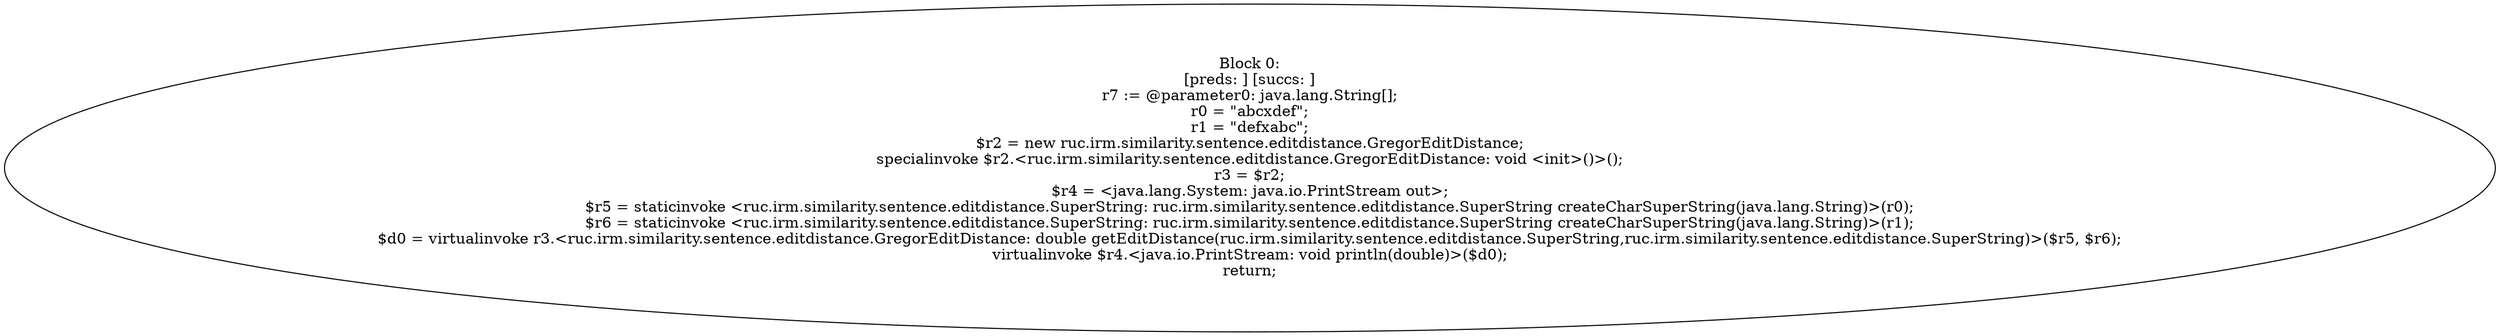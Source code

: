 digraph "unitGraph" {
    "Block 0:
[preds: ] [succs: ]
r7 := @parameter0: java.lang.String[];
r0 = \"abcxdef\";
r1 = \"defxabc\";
$r2 = new ruc.irm.similarity.sentence.editdistance.GregorEditDistance;
specialinvoke $r2.<ruc.irm.similarity.sentence.editdistance.GregorEditDistance: void <init>()>();
r3 = $r2;
$r4 = <java.lang.System: java.io.PrintStream out>;
$r5 = staticinvoke <ruc.irm.similarity.sentence.editdistance.SuperString: ruc.irm.similarity.sentence.editdistance.SuperString createCharSuperString(java.lang.String)>(r0);
$r6 = staticinvoke <ruc.irm.similarity.sentence.editdistance.SuperString: ruc.irm.similarity.sentence.editdistance.SuperString createCharSuperString(java.lang.String)>(r1);
$d0 = virtualinvoke r3.<ruc.irm.similarity.sentence.editdistance.GregorEditDistance: double getEditDistance(ruc.irm.similarity.sentence.editdistance.SuperString,ruc.irm.similarity.sentence.editdistance.SuperString)>($r5, $r6);
virtualinvoke $r4.<java.io.PrintStream: void println(double)>($d0);
return;
"
}

